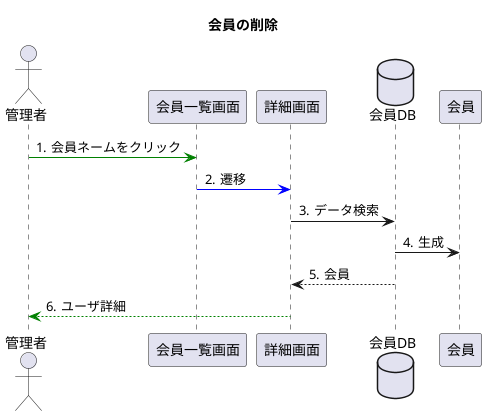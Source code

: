 @startuml
title 会員の削除

autonumber "#."

actor 管理者
participant 会員一覧画面
participant 詳細画面
database 会員DB
participant 会員

管理者 -[#green]> 会員一覧画面:会員ネームをクリック
会員一覧画面 -[#blue]> 詳細画面:遷移
詳細画面 -> 会員DB:データ検索
会員DB -> 会員:生成
会員DB --> 詳細画面:会員
詳細画面 --[#green]> 管理者:ユーザ詳細

@enduml